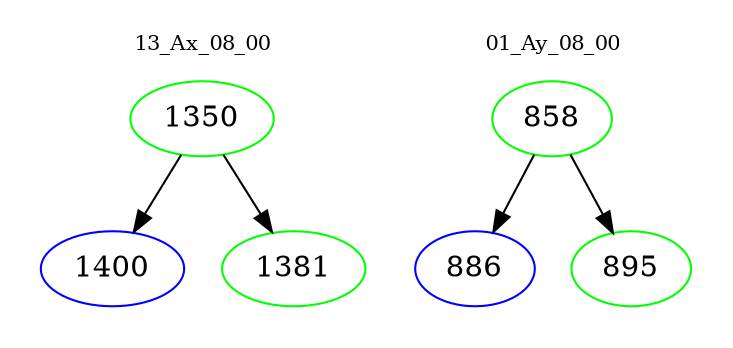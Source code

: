digraph{
subgraph cluster_0 {
color = white
label = "13_Ax_08_00";
fontsize=10;
T0_1350 [label="1350", color="green"]
T0_1350 -> T0_1400 [color="black"]
T0_1400 [label="1400", color="blue"]
T0_1350 -> T0_1381 [color="black"]
T0_1381 [label="1381", color="green"]
}
subgraph cluster_1 {
color = white
label = "01_Ay_08_00";
fontsize=10;
T1_858 [label="858", color="green"]
T1_858 -> T1_886 [color="black"]
T1_886 [label="886", color="blue"]
T1_858 -> T1_895 [color="black"]
T1_895 [label="895", color="green"]
}
}
